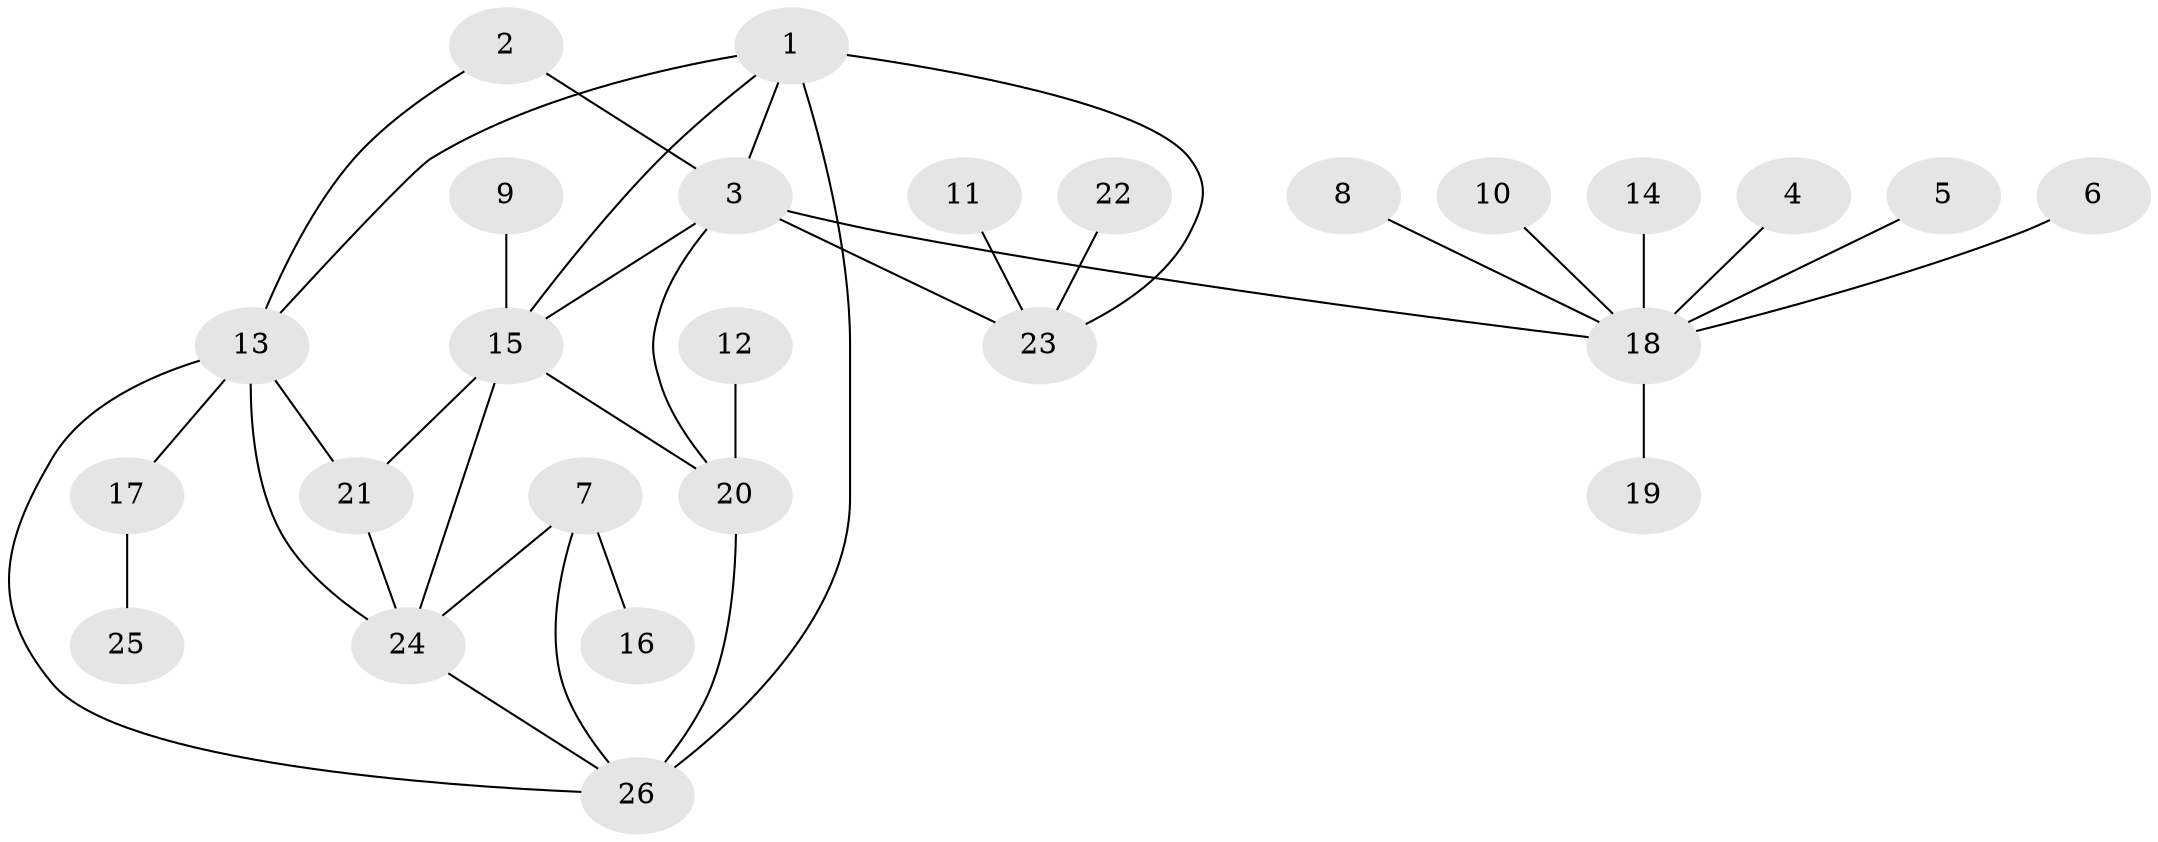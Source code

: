 // original degree distribution, {6: 0.058823529411764705, 8: 0.0392156862745098, 5: 0.0196078431372549, 2: 0.17647058823529413, 7: 0.0392156862745098, 1: 0.5686274509803921, 4: 0.058823529411764705, 3: 0.0196078431372549, 9: 0.0196078431372549}
// Generated by graph-tools (version 1.1) at 2025/37/03/04/25 23:37:33]
// undirected, 26 vertices, 36 edges
graph export_dot {
  node [color=gray90,style=filled];
  1;
  2;
  3;
  4;
  5;
  6;
  7;
  8;
  9;
  10;
  11;
  12;
  13;
  14;
  15;
  16;
  17;
  18;
  19;
  20;
  21;
  22;
  23;
  24;
  25;
  26;
  1 -- 3 [weight=1.0];
  1 -- 13 [weight=1.0];
  1 -- 15 [weight=1.0];
  1 -- 23 [weight=1.0];
  1 -- 26 [weight=2.0];
  2 -- 3 [weight=1.0];
  2 -- 13 [weight=1.0];
  3 -- 15 [weight=1.0];
  3 -- 18 [weight=1.0];
  3 -- 20 [weight=1.0];
  3 -- 23 [weight=1.0];
  4 -- 18 [weight=1.0];
  5 -- 18 [weight=1.0];
  6 -- 18 [weight=1.0];
  7 -- 16 [weight=1.0];
  7 -- 24 [weight=1.0];
  7 -- 26 [weight=1.0];
  8 -- 18 [weight=1.0];
  9 -- 15 [weight=1.0];
  10 -- 18 [weight=1.0];
  11 -- 23 [weight=1.0];
  12 -- 20 [weight=1.0];
  13 -- 17 [weight=1.0];
  13 -- 21 [weight=1.0];
  13 -- 24 [weight=1.0];
  13 -- 26 [weight=1.0];
  14 -- 18 [weight=1.0];
  15 -- 20 [weight=1.0];
  15 -- 21 [weight=1.0];
  15 -- 24 [weight=1.0];
  17 -- 25 [weight=1.0];
  18 -- 19 [weight=1.0];
  20 -- 26 [weight=1.0];
  21 -- 24 [weight=1.0];
  22 -- 23 [weight=1.0];
  24 -- 26 [weight=1.0];
}
